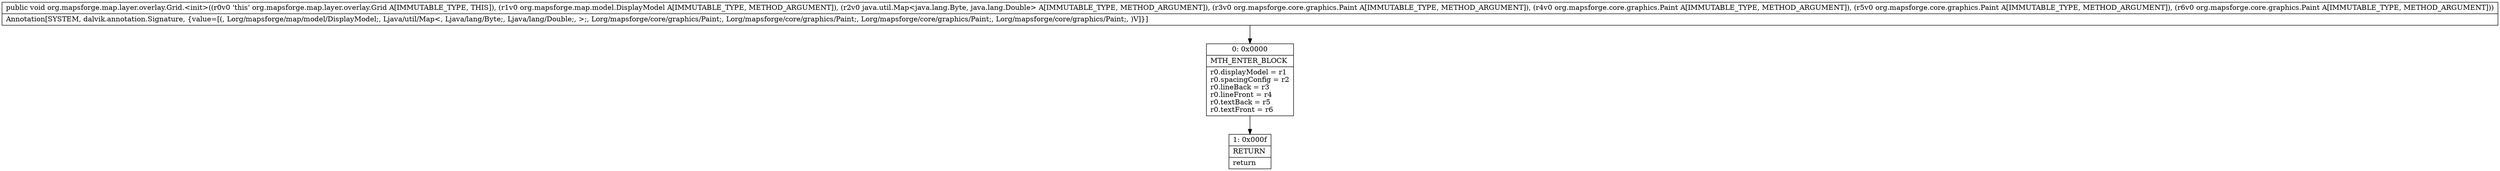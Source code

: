 digraph "CFG fororg.mapsforge.map.layer.overlay.Grid.\<init\>(Lorg\/mapsforge\/map\/model\/DisplayModel;Ljava\/util\/Map;Lorg\/mapsforge\/core\/graphics\/Paint;Lorg\/mapsforge\/core\/graphics\/Paint;Lorg\/mapsforge\/core\/graphics\/Paint;Lorg\/mapsforge\/core\/graphics\/Paint;)V" {
Node_0 [shape=record,label="{0\:\ 0x0000|MTH_ENTER_BLOCK\l|r0.displayModel = r1\lr0.spacingConfig = r2\lr0.lineBack = r3\lr0.lineFront = r4\lr0.textBack = r5\lr0.textFront = r6\l}"];
Node_1 [shape=record,label="{1\:\ 0x000f|RETURN\l|return\l}"];
MethodNode[shape=record,label="{public void org.mapsforge.map.layer.overlay.Grid.\<init\>((r0v0 'this' org.mapsforge.map.layer.overlay.Grid A[IMMUTABLE_TYPE, THIS]), (r1v0 org.mapsforge.map.model.DisplayModel A[IMMUTABLE_TYPE, METHOD_ARGUMENT]), (r2v0 java.util.Map\<java.lang.Byte, java.lang.Double\> A[IMMUTABLE_TYPE, METHOD_ARGUMENT]), (r3v0 org.mapsforge.core.graphics.Paint A[IMMUTABLE_TYPE, METHOD_ARGUMENT]), (r4v0 org.mapsforge.core.graphics.Paint A[IMMUTABLE_TYPE, METHOD_ARGUMENT]), (r5v0 org.mapsforge.core.graphics.Paint A[IMMUTABLE_TYPE, METHOD_ARGUMENT]), (r6v0 org.mapsforge.core.graphics.Paint A[IMMUTABLE_TYPE, METHOD_ARGUMENT]))  | Annotation[SYSTEM, dalvik.annotation.Signature, \{value=[(, Lorg\/mapsforge\/map\/model\/DisplayModel;, Ljava\/util\/Map\<, Ljava\/lang\/Byte;, Ljava\/lang\/Double;, \>;, Lorg\/mapsforge\/core\/graphics\/Paint;, Lorg\/mapsforge\/core\/graphics\/Paint;, Lorg\/mapsforge\/core\/graphics\/Paint;, Lorg\/mapsforge\/core\/graphics\/Paint;, )V]\}]\l}"];
MethodNode -> Node_0;
Node_0 -> Node_1;
}

